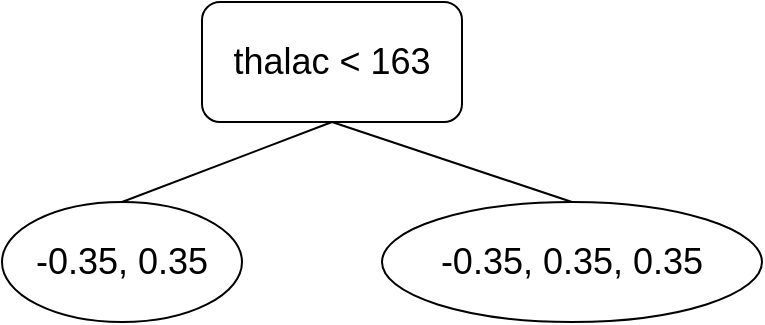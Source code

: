 <mxfile version="14.5.8" type="device"><diagram id="XxBf_YYEGJ2dbZuau7Qr" name="Page-1"><mxGraphModel dx="941" dy="526" grid="1" gridSize="10" guides="1" tooltips="1" connect="1" arrows="1" fold="1" page="1" pageScale="1" pageWidth="850" pageHeight="1100" math="0" shadow="0"><root><mxCell id="0"/><mxCell id="1" parent="0"/><mxCell id="mNcYREEJ2O6fefP_WWkG-1" value="&lt;font style=&quot;font-size: 18px&quot;&gt;thalac &amp;lt; 163&lt;/font&gt;" style="rounded=1;whiteSpace=wrap;html=1;" vertex="1" parent="1"><mxGeometry x="310" y="260" width="130" height="60" as="geometry"/></mxCell><mxCell id="mNcYREEJ2O6fefP_WWkG-2" value="&lt;font style=&quot;font-size: 18px&quot;&gt;-0.35, 0.35&lt;/font&gt;" style="ellipse;whiteSpace=wrap;html=1;" vertex="1" parent="1"><mxGeometry x="210" y="360" width="120" height="60" as="geometry"/></mxCell><mxCell id="mNcYREEJ2O6fefP_WWkG-3" value="&lt;font style=&quot;font-size: 18px&quot;&gt;-0.35, 0.35, 0.35&lt;/font&gt;" style="ellipse;whiteSpace=wrap;html=1;" vertex="1" parent="1"><mxGeometry x="400" y="360" width="190" height="60" as="geometry"/></mxCell><mxCell id="mNcYREEJ2O6fefP_WWkG-4" value="" style="endArrow=none;html=1;exitX=0.5;exitY=0;exitDx=0;exitDy=0;entryX=0.5;entryY=1;entryDx=0;entryDy=0;" edge="1" parent="1" source="mNcYREEJ2O6fefP_WWkG-2" target="mNcYREEJ2O6fefP_WWkG-1"><mxGeometry width="50" height="50" relative="1" as="geometry"><mxPoint x="560" y="390" as="sourcePoint"/><mxPoint x="610" y="340" as="targetPoint"/></mxGeometry></mxCell><mxCell id="mNcYREEJ2O6fefP_WWkG-5" value="" style="endArrow=none;html=1;exitX=0.5;exitY=1;exitDx=0;exitDy=0;entryX=0.5;entryY=0;entryDx=0;entryDy=0;" edge="1" parent="1" source="mNcYREEJ2O6fefP_WWkG-1" target="mNcYREEJ2O6fefP_WWkG-3"><mxGeometry width="50" height="50" relative="1" as="geometry"><mxPoint x="530" y="370" as="sourcePoint"/><mxPoint x="580" y="320" as="targetPoint"/></mxGeometry></mxCell></root></mxGraphModel></diagram></mxfile>